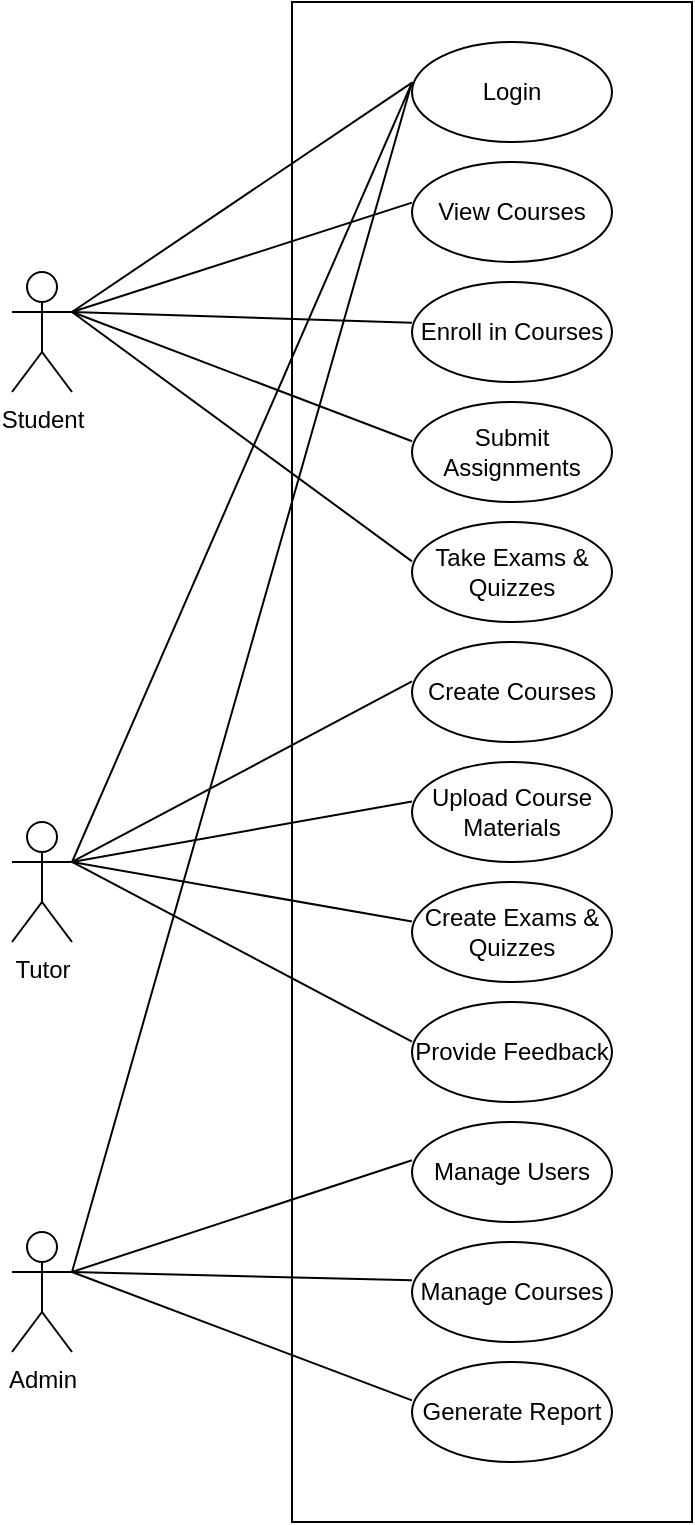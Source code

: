 <mxfile version="24.5.3" type="device">
  <diagram name="Page-1" id="zsV-nuJYvlZAPMjsYdbv">
    <mxGraphModel dx="794" dy="511" grid="1" gridSize="10" guides="1" tooltips="1" connect="1" arrows="1" fold="1" page="1" pageScale="1" pageWidth="850" pageHeight="1100" math="0" shadow="0">
      <root>
        <mxCell id="0" />
        <mxCell id="1" parent="0" />
        <mxCell id="Fjzcj8TdSuCdJVaOAmpX-1" value="Login" style="ellipse;whiteSpace=wrap;html=1;" vertex="1" parent="1">
          <mxGeometry x="340" y="20" width="100" height="50" as="geometry" />
        </mxCell>
        <mxCell id="Fjzcj8TdSuCdJVaOAmpX-37" value="View Courses" style="ellipse;whiteSpace=wrap;html=1;" vertex="1" parent="1">
          <mxGeometry x="340" y="80" width="100" height="50" as="geometry" />
        </mxCell>
        <mxCell id="Fjzcj8TdSuCdJVaOAmpX-38" value="Enroll in Courses" style="ellipse;whiteSpace=wrap;html=1;" vertex="1" parent="1">
          <mxGeometry x="340" y="140" width="100" height="50" as="geometry" />
        </mxCell>
        <mxCell id="Fjzcj8TdSuCdJVaOAmpX-39" value="Submit Assignments" style="ellipse;whiteSpace=wrap;html=1;" vertex="1" parent="1">
          <mxGeometry x="340" y="200" width="100" height="50" as="geometry" />
        </mxCell>
        <mxCell id="Fjzcj8TdSuCdJVaOAmpX-40" value="Take Exams &amp;amp; Quizzes" style="ellipse;whiteSpace=wrap;html=1;" vertex="1" parent="1">
          <mxGeometry x="340" y="260" width="100" height="50" as="geometry" />
        </mxCell>
        <mxCell id="Fjzcj8TdSuCdJVaOAmpX-46" value="Create Exams &amp;amp; Quizzes" style="ellipse;whiteSpace=wrap;html=1;" vertex="1" parent="1">
          <mxGeometry x="340" y="440" width="100" height="50" as="geometry" />
        </mxCell>
        <mxCell id="Fjzcj8TdSuCdJVaOAmpX-47" value="Provide Feedback" style="ellipse;whiteSpace=wrap;html=1;" vertex="1" parent="1">
          <mxGeometry x="340" y="500" width="100" height="50" as="geometry" />
        </mxCell>
        <mxCell id="Fjzcj8TdSuCdJVaOAmpX-48" value="Upload Course Materials" style="ellipse;whiteSpace=wrap;html=1;" vertex="1" parent="1">
          <mxGeometry x="340" y="380" width="100" height="50" as="geometry" />
        </mxCell>
        <mxCell id="Fjzcj8TdSuCdJVaOAmpX-49" value="Create Courses" style="ellipse;whiteSpace=wrap;html=1;" vertex="1" parent="1">
          <mxGeometry x="340" y="320" width="100" height="50" as="geometry" />
        </mxCell>
        <mxCell id="Fjzcj8TdSuCdJVaOAmpX-50" value="Manage Users" style="ellipse;whiteSpace=wrap;html=1;" vertex="1" parent="1">
          <mxGeometry x="340" y="560" width="100" height="50" as="geometry" />
        </mxCell>
        <mxCell id="Fjzcj8TdSuCdJVaOAmpX-52" value="Manage Courses" style="ellipse;whiteSpace=wrap;html=1;" vertex="1" parent="1">
          <mxGeometry x="340" y="620" width="100" height="50" as="geometry" />
        </mxCell>
        <mxCell id="Fjzcj8TdSuCdJVaOAmpX-53" value="Generate Report" style="ellipse;whiteSpace=wrap;html=1;" vertex="1" parent="1">
          <mxGeometry x="340" y="680" width="100" height="50" as="geometry" />
        </mxCell>
        <mxCell id="Fjzcj8TdSuCdJVaOAmpX-76" style="rounded=0;orthogonalLoop=1;jettySize=auto;html=1;endArrow=none;endFill=0;" edge="1" parent="1">
          <mxGeometry relative="1" as="geometry">
            <mxPoint x="340" y="40.333" as="targetPoint" />
            <mxPoint x="170" y="430" as="sourcePoint" />
          </mxGeometry>
        </mxCell>
        <mxCell id="Fjzcj8TdSuCdJVaOAmpX-54" value="Tutor" style="shape=umlActor;verticalLabelPosition=bottom;verticalAlign=top;html=1;outlineConnect=0;" vertex="1" parent="1">
          <mxGeometry x="140" y="410" width="30" height="60" as="geometry" />
        </mxCell>
        <mxCell id="Fjzcj8TdSuCdJVaOAmpX-77" style="rounded=0;orthogonalLoop=1;jettySize=auto;html=1;exitX=1;exitY=0.333;exitDx=0;exitDy=0;exitPerimeter=0;endArrow=none;endFill=0;" edge="1" parent="1" source="Fjzcj8TdSuCdJVaOAmpX-55">
          <mxGeometry relative="1" as="geometry">
            <mxPoint x="340" y="40" as="targetPoint" />
          </mxGeometry>
        </mxCell>
        <mxCell id="Fjzcj8TdSuCdJVaOAmpX-55" value="Admin" style="shape=umlActor;verticalLabelPosition=bottom;verticalAlign=top;html=1;outlineConnect=0;" vertex="1" parent="1">
          <mxGeometry x="140" y="615" width="30" height="60" as="geometry" />
        </mxCell>
        <mxCell id="Fjzcj8TdSuCdJVaOAmpX-56" value="Student" style="shape=umlActor;verticalLabelPosition=bottom;verticalAlign=top;html=1;outlineConnect=0;" vertex="1" parent="1">
          <mxGeometry x="140" y="135" width="30" height="60" as="geometry" />
        </mxCell>
        <mxCell id="Fjzcj8TdSuCdJVaOAmpX-59" value="" style="shape=partialRectangle;whiteSpace=wrap;html=1;left=0;right=0;fillColor=none;" vertex="1" parent="1">
          <mxGeometry x="280" width="200" height="760" as="geometry" />
        </mxCell>
        <mxCell id="Fjzcj8TdSuCdJVaOAmpX-62" value="" style="shape=partialRectangle;whiteSpace=wrap;html=1;bottom=0;top=0;fillColor=none;" vertex="1" parent="1">
          <mxGeometry x="280" width="200" height="760" as="geometry" />
        </mxCell>
        <mxCell id="Fjzcj8TdSuCdJVaOAmpX-64" style="rounded=0;orthogonalLoop=1;jettySize=auto;html=1;exitX=1;exitY=0.333;exitDx=0;exitDy=0;exitPerimeter=0;entryX=0.3;entryY=0.053;entryDx=0;entryDy=0;entryPerimeter=0;endArrow=none;endFill=0;" edge="1" parent="1" source="Fjzcj8TdSuCdJVaOAmpX-56" target="Fjzcj8TdSuCdJVaOAmpX-62">
          <mxGeometry relative="1" as="geometry" />
        </mxCell>
        <mxCell id="Fjzcj8TdSuCdJVaOAmpX-65" style="rounded=0;orthogonalLoop=1;jettySize=auto;html=1;exitX=1;exitY=0.333;exitDx=0;exitDy=0;exitPerimeter=0;entryX=0.3;entryY=0.132;entryDx=0;entryDy=0;entryPerimeter=0;endArrow=none;endFill=0;" edge="1" parent="1" source="Fjzcj8TdSuCdJVaOAmpX-56" target="Fjzcj8TdSuCdJVaOAmpX-62">
          <mxGeometry relative="1" as="geometry" />
        </mxCell>
        <mxCell id="Fjzcj8TdSuCdJVaOAmpX-66" style="rounded=0;orthogonalLoop=1;jettySize=auto;html=1;exitX=1;exitY=0.333;exitDx=0;exitDy=0;exitPerimeter=0;entryX=0.3;entryY=0.211;entryDx=0;entryDy=0;entryPerimeter=0;endArrow=none;endFill=0;" edge="1" parent="1" source="Fjzcj8TdSuCdJVaOAmpX-56" target="Fjzcj8TdSuCdJVaOAmpX-62">
          <mxGeometry relative="1" as="geometry" />
        </mxCell>
        <mxCell id="Fjzcj8TdSuCdJVaOAmpX-67" style="rounded=0;orthogonalLoop=1;jettySize=auto;html=1;exitX=1;exitY=0.333;exitDx=0;exitDy=0;exitPerimeter=0;entryX=0.3;entryY=0.289;entryDx=0;entryDy=0;entryPerimeter=0;endArrow=none;endFill=0;" edge="1" parent="1" source="Fjzcj8TdSuCdJVaOAmpX-56" target="Fjzcj8TdSuCdJVaOAmpX-62">
          <mxGeometry relative="1" as="geometry" />
        </mxCell>
        <mxCell id="Fjzcj8TdSuCdJVaOAmpX-68" style="rounded=0;orthogonalLoop=1;jettySize=auto;html=1;exitX=1;exitY=0.333;exitDx=0;exitDy=0;exitPerimeter=0;entryX=0.3;entryY=0.368;entryDx=0;entryDy=0;entryPerimeter=0;endArrow=none;endFill=0;" edge="1" parent="1" source="Fjzcj8TdSuCdJVaOAmpX-56" target="Fjzcj8TdSuCdJVaOAmpX-62">
          <mxGeometry relative="1" as="geometry" />
        </mxCell>
        <mxCell id="Fjzcj8TdSuCdJVaOAmpX-69" style="rounded=0;orthogonalLoop=1;jettySize=auto;html=1;exitX=1;exitY=0.333;exitDx=0;exitDy=0;exitPerimeter=0;entryX=0.3;entryY=0.447;entryDx=0;entryDy=0;entryPerimeter=0;endArrow=none;endFill=0;" edge="1" parent="1" source="Fjzcj8TdSuCdJVaOAmpX-54" target="Fjzcj8TdSuCdJVaOAmpX-62">
          <mxGeometry relative="1" as="geometry" />
        </mxCell>
        <mxCell id="Fjzcj8TdSuCdJVaOAmpX-70" style="rounded=0;orthogonalLoop=1;jettySize=auto;html=1;exitX=1;exitY=0.333;exitDx=0;exitDy=0;exitPerimeter=0;entryX=0.3;entryY=0.526;entryDx=0;entryDy=0;entryPerimeter=0;endArrow=none;endFill=0;" edge="1" parent="1" source="Fjzcj8TdSuCdJVaOAmpX-54" target="Fjzcj8TdSuCdJVaOAmpX-62">
          <mxGeometry relative="1" as="geometry" />
        </mxCell>
        <mxCell id="Fjzcj8TdSuCdJVaOAmpX-71" style="rounded=0;orthogonalLoop=1;jettySize=auto;html=1;exitX=1;exitY=0.333;exitDx=0;exitDy=0;exitPerimeter=0;entryX=0.3;entryY=0.605;entryDx=0;entryDy=0;entryPerimeter=0;endArrow=none;endFill=0;" edge="1" parent="1" source="Fjzcj8TdSuCdJVaOAmpX-54" target="Fjzcj8TdSuCdJVaOAmpX-62">
          <mxGeometry relative="1" as="geometry" />
        </mxCell>
        <mxCell id="Fjzcj8TdSuCdJVaOAmpX-72" style="rounded=0;orthogonalLoop=1;jettySize=auto;html=1;exitX=1;exitY=0.333;exitDx=0;exitDy=0;exitPerimeter=0;entryX=0.3;entryY=0.684;entryDx=0;entryDy=0;entryPerimeter=0;endArrow=none;endFill=0;" edge="1" parent="1" source="Fjzcj8TdSuCdJVaOAmpX-54" target="Fjzcj8TdSuCdJVaOAmpX-62">
          <mxGeometry relative="1" as="geometry" />
        </mxCell>
        <mxCell id="Fjzcj8TdSuCdJVaOAmpX-73" style="rounded=0;orthogonalLoop=1;jettySize=auto;html=1;exitX=1;exitY=0.333;exitDx=0;exitDy=0;exitPerimeter=0;entryX=0.3;entryY=0.762;entryDx=0;entryDy=0;entryPerimeter=0;endArrow=none;endFill=0;" edge="1" parent="1" source="Fjzcj8TdSuCdJVaOAmpX-55" target="Fjzcj8TdSuCdJVaOAmpX-62">
          <mxGeometry relative="1" as="geometry" />
        </mxCell>
        <mxCell id="Fjzcj8TdSuCdJVaOAmpX-74" style="rounded=0;orthogonalLoop=1;jettySize=auto;html=1;exitX=1;exitY=0.333;exitDx=0;exitDy=0;exitPerimeter=0;entryX=0.3;entryY=0.841;entryDx=0;entryDy=0;entryPerimeter=0;endArrow=none;endFill=0;" edge="1" parent="1" source="Fjzcj8TdSuCdJVaOAmpX-55" target="Fjzcj8TdSuCdJVaOAmpX-62">
          <mxGeometry relative="1" as="geometry" />
        </mxCell>
        <mxCell id="Fjzcj8TdSuCdJVaOAmpX-75" style="rounded=0;orthogonalLoop=1;jettySize=auto;html=1;exitX=1;exitY=0.333;exitDx=0;exitDy=0;exitPerimeter=0;entryX=0.3;entryY=0.92;entryDx=0;entryDy=0;entryPerimeter=0;endArrow=none;endFill=0;" edge="1" parent="1" source="Fjzcj8TdSuCdJVaOAmpX-55" target="Fjzcj8TdSuCdJVaOAmpX-62">
          <mxGeometry relative="1" as="geometry" />
        </mxCell>
      </root>
    </mxGraphModel>
  </diagram>
</mxfile>
